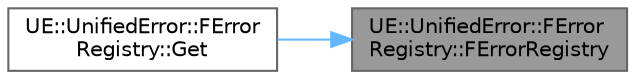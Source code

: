 digraph "UE::UnifiedError::FErrorRegistry::FErrorRegistry"
{
 // INTERACTIVE_SVG=YES
 // LATEX_PDF_SIZE
  bgcolor="transparent";
  edge [fontname=Helvetica,fontsize=10,labelfontname=Helvetica,labelfontsize=10];
  node [fontname=Helvetica,fontsize=10,shape=box,height=0.2,width=0.4];
  rankdir="RL";
  Node1 [id="Node000001",label="UE::UnifiedError::FError\lRegistry::FErrorRegistry",height=0.2,width=0.4,color="gray40", fillcolor="grey60", style="filled", fontcolor="black",tooltip=" "];
  Node1 -> Node2 [id="edge1_Node000001_Node000002",dir="back",color="steelblue1",style="solid",tooltip=" "];
  Node2 [id="Node000002",label="UE::UnifiedError::FError\lRegistry::Get",height=0.2,width=0.4,color="grey40", fillcolor="white", style="filled",URL="$d6/dfa/classUE_1_1UnifiedError_1_1FErrorRegistry.html#a434d91c042b15823f93a4dbfbf855d48",tooltip=" "];
}
